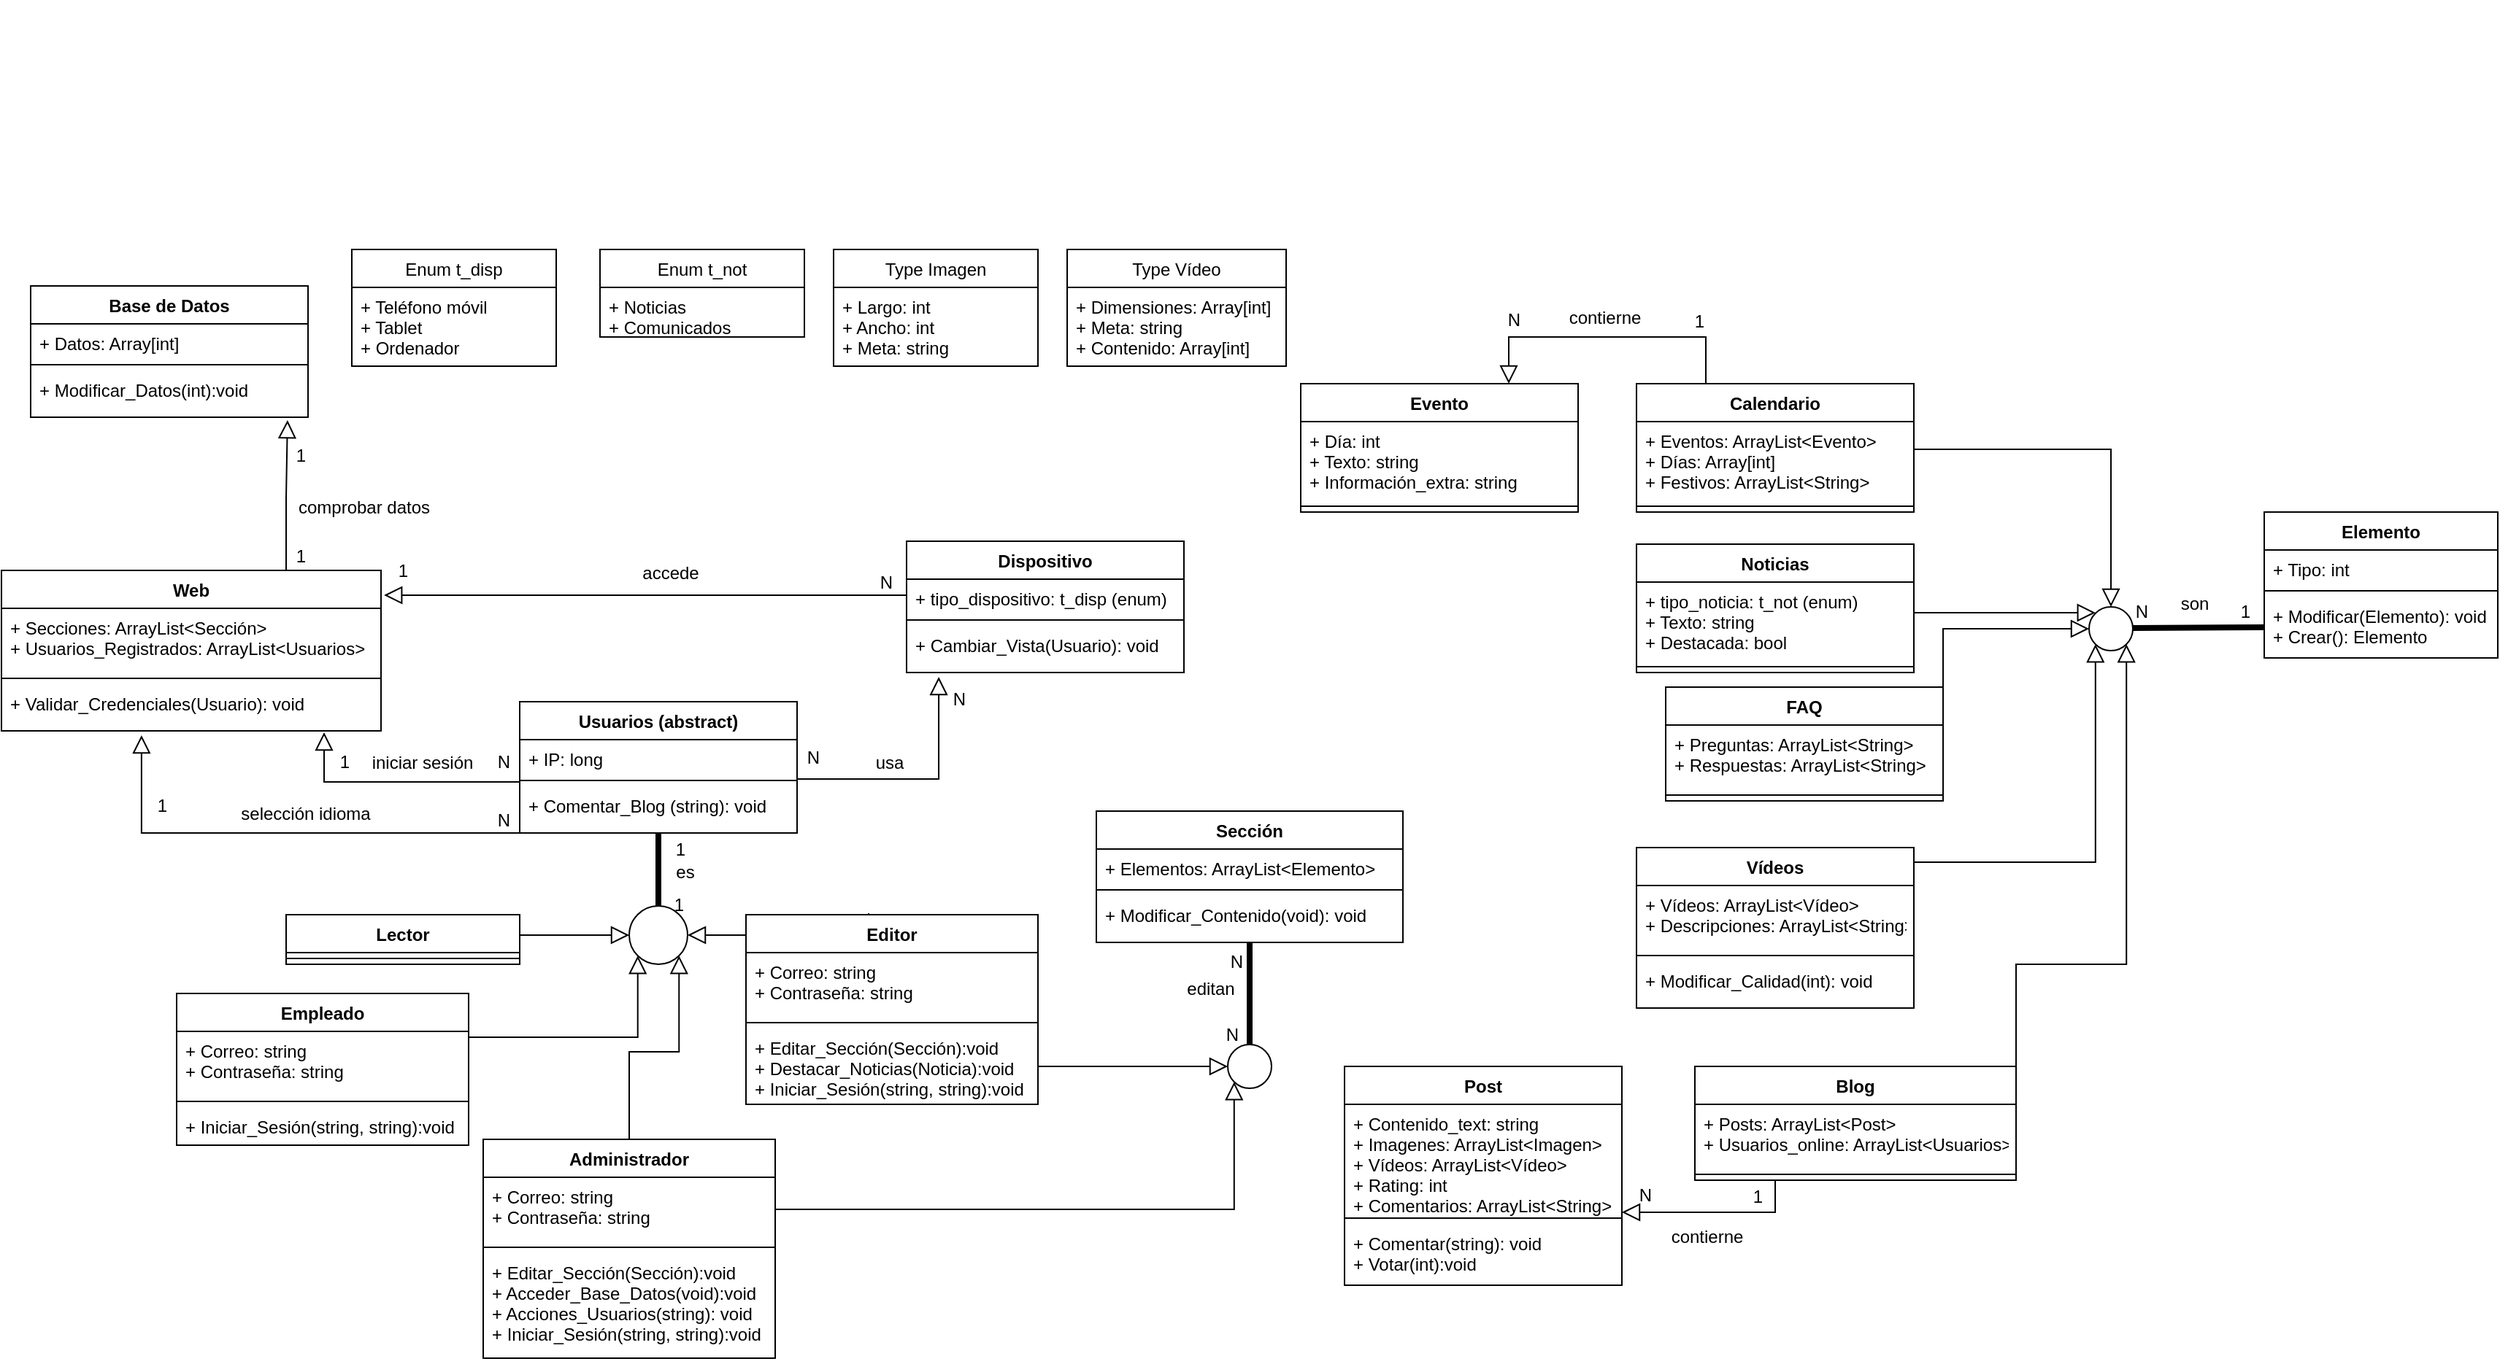 <mxfile version="17.4.2" type="device"><diagram id="C5RBs43oDa-KdzZeNtuy" name="Page-1"><mxGraphModel dx="2031" dy="1236" grid="1" gridSize="10" guides="1" tooltips="1" connect="1" arrows="1" fold="1" page="1" pageScale="1" pageWidth="827" pageHeight="1169" math="0" shadow="0"><root><mxCell id="WIyWlLk6GJQsqaUBKTNV-0"/><mxCell id="WIyWlLk6GJQsqaUBKTNV-1" parent="WIyWlLk6GJQsqaUBKTNV-0"/><mxCell id="k0k1miFyH1TLkYf5NyfE-0" value="Administrador" style="swimlane;fontStyle=1;align=center;verticalAlign=top;childLayout=stackLayout;horizontal=1;startSize=26;horizontalStack=0;resizeParent=1;resizeParentMax=0;resizeLast=0;collapsible=1;marginBottom=0;" parent="WIyWlLk6GJQsqaUBKTNV-1" vertex="1"><mxGeometry x="500" y="620" width="200" height="150" as="geometry"/></mxCell><mxCell id="k0k1miFyH1TLkYf5NyfE-1" value="+ Correo: string&#10;+ Contraseña: string&#10;" style="text;strokeColor=none;fillColor=none;align=left;verticalAlign=top;spacingLeft=4;spacingRight=4;overflow=hidden;rotatable=0;points=[[0,0.5],[1,0.5]];portConstraint=eastwest;" parent="k0k1miFyH1TLkYf5NyfE-0" vertex="1"><mxGeometry y="26" width="200" height="44" as="geometry"/></mxCell><mxCell id="k0k1miFyH1TLkYf5NyfE-2" value="" style="line;strokeWidth=1;fillColor=none;align=left;verticalAlign=middle;spacingTop=-1;spacingLeft=3;spacingRight=3;rotatable=0;labelPosition=right;points=[];portConstraint=eastwest;" parent="k0k1miFyH1TLkYf5NyfE-0" vertex="1"><mxGeometry y="70" width="200" height="8" as="geometry"/></mxCell><mxCell id="k0k1miFyH1TLkYf5NyfE-3" value="+ Editar_Sección(Sección):void&#10;+ Acceder_Base_Datos(void):void&#10;+ Acciones_Usuarios(string): void&#10;+ Iniciar_Sesión(string, string):void" style="text;strokeColor=none;fillColor=none;align=left;verticalAlign=top;spacingLeft=4;spacingRight=4;overflow=hidden;rotatable=0;points=[[0,0.5],[1,0.5]];portConstraint=eastwest;" parent="k0k1miFyH1TLkYf5NyfE-0" vertex="1"><mxGeometry y="78" width="200" height="72" as="geometry"/></mxCell><mxCell id="k0k1miFyH1TLkYf5NyfE-4" value="Usuarios (abstract)" style="swimlane;fontStyle=1;align=center;verticalAlign=top;childLayout=stackLayout;horizontal=1;startSize=26;horizontalStack=0;resizeParent=1;resizeParentMax=0;resizeLast=0;collapsible=1;marginBottom=0;" parent="WIyWlLk6GJQsqaUBKTNV-1" vertex="1"><mxGeometry x="525" y="320" width="190" height="90" as="geometry"/></mxCell><mxCell id="k0k1miFyH1TLkYf5NyfE-5" value="+ IP: long" style="text;strokeColor=none;fillColor=none;align=left;verticalAlign=top;spacingLeft=4;spacingRight=4;overflow=hidden;rotatable=0;points=[[0,0.5],[1,0.5]];portConstraint=eastwest;" parent="k0k1miFyH1TLkYf5NyfE-4" vertex="1"><mxGeometry y="26" width="190" height="24" as="geometry"/></mxCell><mxCell id="k0k1miFyH1TLkYf5NyfE-6" value="" style="line;strokeWidth=1;fillColor=none;align=left;verticalAlign=middle;spacingTop=-1;spacingLeft=3;spacingRight=3;rotatable=0;labelPosition=right;points=[];portConstraint=eastwest;" parent="k0k1miFyH1TLkYf5NyfE-4" vertex="1"><mxGeometry y="50" width="190" height="8" as="geometry"/></mxCell><mxCell id="k0k1miFyH1TLkYf5NyfE-7" value="+ Comentar_Blog (string): void" style="text;strokeColor=none;fillColor=none;align=left;verticalAlign=top;spacingLeft=4;spacingRight=4;overflow=hidden;rotatable=0;points=[[0,0.5],[1,0.5]];portConstraint=eastwest;" parent="k0k1miFyH1TLkYf5NyfE-4" vertex="1"><mxGeometry y="58" width="190" height="32" as="geometry"/></mxCell><mxCell id="k0k1miFyH1TLkYf5NyfE-24" value="" style="endArrow=block;endSize=10;endFill=0;shadow=0;strokeWidth=1;rounded=0;edgeStyle=elbowEdgeStyle;elbow=vertical;startArrow=none;entryX=0;entryY=0.5;entryDx=0;entryDy=0;exitX=0.5;exitY=0;exitDx=0;exitDy=0;" parent="WIyWlLk6GJQsqaUBKTNV-1" source="k0k1miFyH1TLkYf5NyfE-20" target="k0k1miFyH1TLkYf5NyfE-27" edge="1"><mxGeometry width="160" relative="1" as="geometry"><mxPoint x="400" y="480" as="sourcePoint"/><mxPoint x="590" y="480" as="targetPoint"/><Array as="points"><mxPoint x="490" y="480"/></Array></mxGeometry></mxCell><mxCell id="k0k1miFyH1TLkYf5NyfE-26" value="" style="endArrow=block;endSize=10;endFill=0;shadow=0;strokeWidth=1;rounded=0;edgeStyle=elbowEdgeStyle;elbow=vertical;exitX=0.42;exitY=-0.008;exitDx=0;exitDy=0;exitPerimeter=0;entryX=1;entryY=0.5;entryDx=0;entryDy=0;" parent="WIyWlLk6GJQsqaUBKTNV-1" source="k0k1miFyH1TLkYf5NyfE-12" target="k0k1miFyH1TLkYf5NyfE-27" edge="1"><mxGeometry width="160" relative="1" as="geometry"><mxPoint x="660" y="600" as="sourcePoint"/><mxPoint x="640" y="510" as="targetPoint"/><Array as="points"><mxPoint x="740" y="480"/></Array></mxGeometry></mxCell><mxCell id="k0k1miFyH1TLkYf5NyfE-27" value="" style="ellipse;whiteSpace=wrap;html=1;aspect=fixed;" parent="WIyWlLk6GJQsqaUBKTNV-1" vertex="1"><mxGeometry x="600" y="460" width="40" height="40" as="geometry"/></mxCell><mxCell id="k0k1miFyH1TLkYf5NyfE-28" value="" style="endArrow=none;endSize=10;endFill=0;shadow=0;strokeWidth=4;rounded=0;edgeStyle=elbowEdgeStyle;elbow=vertical;exitX=0.5;exitY=0;exitDx=0;exitDy=0;" parent="WIyWlLk6GJQsqaUBKTNV-1" source="k0k1miFyH1TLkYf5NyfE-27" edge="1"><mxGeometry width="160" relative="1" as="geometry"><mxPoint x="540" y="470" as="sourcePoint"/><mxPoint x="620" y="410" as="targetPoint"/></mxGeometry></mxCell><mxCell id="k0k1miFyH1TLkYf5NyfE-31" value="1" style="resizable=0;align=right;verticalAlign=bottom;labelBackgroundColor=none;fontSize=12;" parent="WIyWlLk6GJQsqaUBKTNV-1" connectable="0" vertex="1"><mxGeometry x="640" y="430" as="geometry"/></mxCell><mxCell id="k0k1miFyH1TLkYf5NyfE-33" value="es" style="text;html=1;resizable=0;points=[];;align=center;verticalAlign=middle;labelBackgroundColor=none;rounded=0;shadow=0;strokeWidth=1;fontSize=12;" parent="WIyWlLk6GJQsqaUBKTNV-1" vertex="1" connectable="0"><mxGeometry x="620" y="440" as="geometry"><mxPoint x="18" y="-3" as="offset"/></mxGeometry></mxCell><mxCell id="9E2b-sgIrz2NKxDmxm4e-0" value="1" style="resizable=0;align=right;verticalAlign=bottom;labelBackgroundColor=none;fontSize=12;" parent="WIyWlLk6GJQsqaUBKTNV-1" connectable="0" vertex="1"><mxGeometry x="600" y="440" as="geometry"><mxPoint x="39" y="28" as="offset"/></mxGeometry></mxCell><mxCell id="9E2b-sgIrz2NKxDmxm4e-1" value="Web" style="swimlane;fontStyle=1;align=center;verticalAlign=top;childLayout=stackLayout;horizontal=1;startSize=26;horizontalStack=0;resizeParent=1;resizeParentMax=0;resizeLast=0;collapsible=1;marginBottom=0;" parent="WIyWlLk6GJQsqaUBKTNV-1" vertex="1"><mxGeometry x="170" y="230" width="260" height="110" as="geometry"/></mxCell><mxCell id="9E2b-sgIrz2NKxDmxm4e-2" value="+ Secciones: ArrayList&lt;Sección&gt;&#10;+ Usuarios_Registrados: ArrayList&lt;Usuarios&gt;" style="text;strokeColor=none;fillColor=none;align=left;verticalAlign=top;spacingLeft=4;spacingRight=4;overflow=hidden;rotatable=0;points=[[0,0.5],[1,0.5]];portConstraint=eastwest;" parent="9E2b-sgIrz2NKxDmxm4e-1" vertex="1"><mxGeometry y="26" width="260" height="44" as="geometry"/></mxCell><mxCell id="9E2b-sgIrz2NKxDmxm4e-3" value="" style="line;strokeWidth=1;fillColor=none;align=left;verticalAlign=middle;spacingTop=-1;spacingLeft=3;spacingRight=3;rotatable=0;labelPosition=right;points=[];portConstraint=eastwest;" parent="9E2b-sgIrz2NKxDmxm4e-1" vertex="1"><mxGeometry y="70" width="260" height="8" as="geometry"/></mxCell><mxCell id="9E2b-sgIrz2NKxDmxm4e-4" value="+ Validar_Credenciales(Usuario): void" style="text;strokeColor=none;fillColor=none;align=left;verticalAlign=top;spacingLeft=4;spacingRight=4;overflow=hidden;rotatable=0;points=[[0,0.5],[1,0.5]];portConstraint=eastwest;" parent="9E2b-sgIrz2NKxDmxm4e-1" vertex="1"><mxGeometry y="78" width="260" height="32" as="geometry"/></mxCell><mxCell id="9E2b-sgIrz2NKxDmxm4e-5" value="Sección" style="swimlane;fontStyle=1;align=center;verticalAlign=top;childLayout=stackLayout;horizontal=1;startSize=26;horizontalStack=0;resizeParent=1;resizeParentMax=0;resizeLast=0;collapsible=1;marginBottom=0;" parent="WIyWlLk6GJQsqaUBKTNV-1" vertex="1"><mxGeometry x="920" y="395" width="210" height="90" as="geometry"/></mxCell><mxCell id="9E2b-sgIrz2NKxDmxm4e-6" value="+ Elementos: ArrayList&lt;Elemento&gt;" style="text;strokeColor=none;fillColor=none;align=left;verticalAlign=top;spacingLeft=4;spacingRight=4;overflow=hidden;rotatable=0;points=[[0,0.5],[1,0.5]];portConstraint=eastwest;" parent="9E2b-sgIrz2NKxDmxm4e-5" vertex="1"><mxGeometry y="26" width="210" height="24" as="geometry"/></mxCell><mxCell id="9E2b-sgIrz2NKxDmxm4e-7" value="" style="line;strokeWidth=1;fillColor=none;align=left;verticalAlign=middle;spacingTop=-1;spacingLeft=3;spacingRight=3;rotatable=0;labelPosition=right;points=[];portConstraint=eastwest;" parent="9E2b-sgIrz2NKxDmxm4e-5" vertex="1"><mxGeometry y="50" width="210" height="8" as="geometry"/></mxCell><mxCell id="9E2b-sgIrz2NKxDmxm4e-8" value="+ Modificar_Contenido(void): void" style="text;strokeColor=none;fillColor=none;align=left;verticalAlign=top;spacingLeft=4;spacingRight=4;overflow=hidden;rotatable=0;points=[[0,0.5],[1,0.5]];portConstraint=eastwest;" parent="9E2b-sgIrz2NKxDmxm4e-5" vertex="1"><mxGeometry y="58" width="210" height="32" as="geometry"/></mxCell><mxCell id="9E2b-sgIrz2NKxDmxm4e-9" value="Base de Datos" style="swimlane;fontStyle=1;align=center;verticalAlign=top;childLayout=stackLayout;horizontal=1;startSize=26;horizontalStack=0;resizeParent=1;resizeParentMax=0;resizeLast=0;collapsible=1;marginBottom=0;" parent="WIyWlLk6GJQsqaUBKTNV-1" vertex="1"><mxGeometry x="190" y="35" width="190" height="90" as="geometry"/></mxCell><mxCell id="9E2b-sgIrz2NKxDmxm4e-10" value="+ Datos: Array[int]" style="text;strokeColor=none;fillColor=none;align=left;verticalAlign=top;spacingLeft=4;spacingRight=4;overflow=hidden;rotatable=0;points=[[0,0.5],[1,0.5]];portConstraint=eastwest;" parent="9E2b-sgIrz2NKxDmxm4e-9" vertex="1"><mxGeometry y="26" width="190" height="24" as="geometry"/></mxCell><mxCell id="9E2b-sgIrz2NKxDmxm4e-11" value="" style="line;strokeWidth=1;fillColor=none;align=left;verticalAlign=middle;spacingTop=-1;spacingLeft=3;spacingRight=3;rotatable=0;labelPosition=right;points=[];portConstraint=eastwest;" parent="9E2b-sgIrz2NKxDmxm4e-9" vertex="1"><mxGeometry y="50" width="190" height="8" as="geometry"/></mxCell><mxCell id="9E2b-sgIrz2NKxDmxm4e-12" value="+ Modificar_Datos(int):void" style="text;strokeColor=none;fillColor=none;align=left;verticalAlign=top;spacingLeft=4;spacingRight=4;overflow=hidden;rotatable=0;points=[[0,0.5],[1,0.5]];portConstraint=eastwest;" parent="9E2b-sgIrz2NKxDmxm4e-9" vertex="1"><mxGeometry y="58" width="190" height="32" as="geometry"/></mxCell><mxCell id="9E2b-sgIrz2NKxDmxm4e-13" value="Dispositivo" style="swimlane;fontStyle=1;align=center;verticalAlign=top;childLayout=stackLayout;horizontal=1;startSize=26;horizontalStack=0;resizeParent=1;resizeParentMax=0;resizeLast=0;collapsible=1;marginBottom=0;" parent="WIyWlLk6GJQsqaUBKTNV-1" vertex="1"><mxGeometry x="790" y="210" width="190" height="90" as="geometry"/></mxCell><mxCell id="9E2b-sgIrz2NKxDmxm4e-14" value="+ tipo_dispositivo: t_disp (enum)" style="text;strokeColor=none;fillColor=none;align=left;verticalAlign=top;spacingLeft=4;spacingRight=4;overflow=hidden;rotatable=0;points=[[0,0.5],[1,0.5]];portConstraint=eastwest;" parent="9E2b-sgIrz2NKxDmxm4e-13" vertex="1"><mxGeometry y="26" width="190" height="24" as="geometry"/></mxCell><mxCell id="9E2b-sgIrz2NKxDmxm4e-15" value="" style="line;strokeWidth=1;fillColor=none;align=left;verticalAlign=middle;spacingTop=-1;spacingLeft=3;spacingRight=3;rotatable=0;labelPosition=right;points=[];portConstraint=eastwest;" parent="9E2b-sgIrz2NKxDmxm4e-13" vertex="1"><mxGeometry y="50" width="190" height="8" as="geometry"/></mxCell><mxCell id="9E2b-sgIrz2NKxDmxm4e-16" value="+ Cambiar_Vista(Usuario): void" style="text;strokeColor=none;fillColor=none;align=left;verticalAlign=top;spacingLeft=4;spacingRight=4;overflow=hidden;rotatable=0;points=[[0,0.5],[1,0.5]];portConstraint=eastwest;" parent="9E2b-sgIrz2NKxDmxm4e-13" vertex="1"><mxGeometry y="58" width="190" height="32" as="geometry"/></mxCell><mxCell id="9E2b-sgIrz2NKxDmxm4e-17" value="Noticias" style="swimlane;fontStyle=1;align=center;verticalAlign=top;childLayout=stackLayout;horizontal=1;startSize=26;horizontalStack=0;resizeParent=1;resizeParentMax=0;resizeLast=0;collapsible=1;marginBottom=0;" parent="WIyWlLk6GJQsqaUBKTNV-1" vertex="1"><mxGeometry x="1290" y="212" width="190" height="88" as="geometry"/></mxCell><mxCell id="9E2b-sgIrz2NKxDmxm4e-18" value="+ tipo_noticia: t_not (enum)&#10;+ Texto: string&#10;+ Destacada: bool" style="text;strokeColor=none;fillColor=none;align=left;verticalAlign=top;spacingLeft=4;spacingRight=4;overflow=hidden;rotatable=0;points=[[0,0.5],[1,0.5]];portConstraint=eastwest;" parent="9E2b-sgIrz2NKxDmxm4e-17" vertex="1"><mxGeometry y="26" width="190" height="54" as="geometry"/></mxCell><mxCell id="9E2b-sgIrz2NKxDmxm4e-19" value="" style="line;strokeWidth=1;fillColor=none;align=left;verticalAlign=middle;spacingTop=-1;spacingLeft=3;spacingRight=3;rotatable=0;labelPosition=right;points=[];portConstraint=eastwest;" parent="9E2b-sgIrz2NKxDmxm4e-17" vertex="1"><mxGeometry y="80" width="190" height="8" as="geometry"/></mxCell><mxCell id="9E2b-sgIrz2NKxDmxm4e-21" value="Calendario" style="swimlane;fontStyle=1;align=center;verticalAlign=top;childLayout=stackLayout;horizontal=1;startSize=26;horizontalStack=0;resizeParent=1;resizeParentMax=0;resizeLast=0;collapsible=1;marginBottom=0;" parent="WIyWlLk6GJQsqaUBKTNV-1" vertex="1"><mxGeometry x="1290" y="102" width="190" height="88" as="geometry"/></mxCell><mxCell id="9E2b-sgIrz2NKxDmxm4e-22" value="+ Eventos: ArrayList&lt;Evento&gt;&#10;+ Días: Array[int]&#10;+ Festivos: ArrayList&lt;String&gt;" style="text;strokeColor=none;fillColor=none;align=left;verticalAlign=top;spacingLeft=4;spacingRight=4;overflow=hidden;rotatable=0;points=[[0,0.5],[1,0.5]];portConstraint=eastwest;" parent="9E2b-sgIrz2NKxDmxm4e-21" vertex="1"><mxGeometry y="26" width="190" height="54" as="geometry"/></mxCell><mxCell id="9E2b-sgIrz2NKxDmxm4e-23" value="" style="line;strokeWidth=1;fillColor=none;align=left;verticalAlign=middle;spacingTop=-1;spacingLeft=3;spacingRight=3;rotatable=0;labelPosition=right;points=[];portConstraint=eastwest;" parent="9E2b-sgIrz2NKxDmxm4e-21" vertex="1"><mxGeometry y="80" width="190" height="8" as="geometry"/></mxCell><mxCell id="9E2b-sgIrz2NKxDmxm4e-25" value="FAQ" style="swimlane;fontStyle=1;align=center;verticalAlign=top;childLayout=stackLayout;horizontal=1;startSize=26;horizontalStack=0;resizeParent=1;resizeParentMax=0;resizeLast=0;collapsible=1;marginBottom=0;" parent="WIyWlLk6GJQsqaUBKTNV-1" vertex="1"><mxGeometry x="1310" y="310" width="190" height="78" as="geometry"/></mxCell><mxCell id="9E2b-sgIrz2NKxDmxm4e-26" value="+ Preguntas: ArrayList&lt;String&gt;&#10;+ Respuestas: ArrayList&lt;String&gt;" style="text;strokeColor=none;fillColor=none;align=left;verticalAlign=top;spacingLeft=4;spacingRight=4;overflow=hidden;rotatable=0;points=[[0,0.5],[1,0.5]];portConstraint=eastwest;" parent="9E2b-sgIrz2NKxDmxm4e-25" vertex="1"><mxGeometry y="26" width="190" height="44" as="geometry"/></mxCell><mxCell id="9E2b-sgIrz2NKxDmxm4e-27" value="" style="line;strokeWidth=1;fillColor=none;align=left;verticalAlign=middle;spacingTop=-1;spacingLeft=3;spacingRight=3;rotatable=0;labelPosition=right;points=[];portConstraint=eastwest;" parent="9E2b-sgIrz2NKxDmxm4e-25" vertex="1"><mxGeometry y="70" width="190" height="8" as="geometry"/></mxCell><mxCell id="9E2b-sgIrz2NKxDmxm4e-29" value="Vídeos" style="swimlane;fontStyle=1;align=center;verticalAlign=top;childLayout=stackLayout;horizontal=1;startSize=26;horizontalStack=0;resizeParent=1;resizeParentMax=0;resizeLast=0;collapsible=1;marginBottom=0;" parent="WIyWlLk6GJQsqaUBKTNV-1" vertex="1"><mxGeometry x="1290" y="420" width="190" height="110" as="geometry"/></mxCell><mxCell id="9E2b-sgIrz2NKxDmxm4e-30" value="+ Vídeos: ArrayList&lt;Vídeo&gt;&#10;+ Descripciones: ArrayList&lt;String&gt;" style="text;strokeColor=none;fillColor=none;align=left;verticalAlign=top;spacingLeft=4;spacingRight=4;overflow=hidden;rotatable=0;points=[[0,0.5],[1,0.5]];portConstraint=eastwest;" parent="9E2b-sgIrz2NKxDmxm4e-29" vertex="1"><mxGeometry y="26" width="190" height="44" as="geometry"/></mxCell><mxCell id="9E2b-sgIrz2NKxDmxm4e-31" value="" style="line;strokeWidth=1;fillColor=none;align=left;verticalAlign=middle;spacingTop=-1;spacingLeft=3;spacingRight=3;rotatable=0;labelPosition=right;points=[];portConstraint=eastwest;" parent="9E2b-sgIrz2NKxDmxm4e-29" vertex="1"><mxGeometry y="70" width="190" height="8" as="geometry"/></mxCell><mxCell id="9E2b-sgIrz2NKxDmxm4e-32" value="+ Modificar_Calidad(int): void" style="text;strokeColor=none;fillColor=none;align=left;verticalAlign=top;spacingLeft=4;spacingRight=4;overflow=hidden;rotatable=0;points=[[0,0.5],[1,0.5]];portConstraint=eastwest;" parent="9E2b-sgIrz2NKxDmxm4e-29" vertex="1"><mxGeometry y="78" width="190" height="32" as="geometry"/></mxCell><mxCell id="9E2b-sgIrz2NKxDmxm4e-33" value="Blog" style="swimlane;fontStyle=1;align=center;verticalAlign=top;childLayout=stackLayout;horizontal=1;startSize=26;horizontalStack=0;resizeParent=1;resizeParentMax=0;resizeLast=0;collapsible=1;marginBottom=0;" parent="WIyWlLk6GJQsqaUBKTNV-1" vertex="1"><mxGeometry x="1330" y="570" width="220" height="78" as="geometry"/></mxCell><mxCell id="9E2b-sgIrz2NKxDmxm4e-34" value="+ Posts: ArrayList&lt;Post&gt;&#10;+ Usuarios_online: ArrayList&lt;Usuarios&gt;" style="text;strokeColor=none;fillColor=none;align=left;verticalAlign=top;spacingLeft=4;spacingRight=4;overflow=hidden;rotatable=0;points=[[0,0.5],[1,0.5]];portConstraint=eastwest;" parent="9E2b-sgIrz2NKxDmxm4e-33" vertex="1"><mxGeometry y="26" width="220" height="44" as="geometry"/></mxCell><mxCell id="9E2b-sgIrz2NKxDmxm4e-35" value="" style="line;strokeWidth=1;fillColor=none;align=left;verticalAlign=middle;spacingTop=-1;spacingLeft=3;spacingRight=3;rotatable=0;labelPosition=right;points=[];portConstraint=eastwest;" parent="9E2b-sgIrz2NKxDmxm4e-33" vertex="1"><mxGeometry y="70" width="220" height="8" as="geometry"/></mxCell><mxCell id="9E2b-sgIrz2NKxDmxm4e-45" value="Enum t_disp" style="swimlane;fontStyle=0;childLayout=stackLayout;horizontal=1;startSize=26;fillColor=none;horizontalStack=0;resizeParent=1;resizeParentMax=0;resizeLast=0;collapsible=1;marginBottom=0;" parent="WIyWlLk6GJQsqaUBKTNV-1" vertex="1"><mxGeometry x="410" y="10" width="140" height="80" as="geometry"><mxRectangle x="310" y="80" width="100" height="26" as="alternateBounds"/></mxGeometry></mxCell><mxCell id="9E2b-sgIrz2NKxDmxm4e-46" value="+ Teléfono móvil&#10;+ Tablet&#10;+ Ordenador" style="text;strokeColor=none;fillColor=none;align=left;verticalAlign=top;spacingLeft=4;spacingRight=4;overflow=hidden;rotatable=0;points=[[0,0.5],[1,0.5]];portConstraint=eastwest;" parent="9E2b-sgIrz2NKxDmxm4e-45" vertex="1"><mxGeometry y="26" width="140" height="54" as="geometry"/></mxCell><mxCell id="9E2b-sgIrz2NKxDmxm4e-49" value="Enum t_not" style="swimlane;fontStyle=0;childLayout=stackLayout;horizontal=1;startSize=26;fillColor=none;horizontalStack=0;resizeParent=1;resizeParentMax=0;resizeLast=0;collapsible=1;marginBottom=0;" parent="WIyWlLk6GJQsqaUBKTNV-1" vertex="1"><mxGeometry x="580" y="10" width="140" height="60" as="geometry"><mxRectangle x="310" y="80" width="100" height="26" as="alternateBounds"/></mxGeometry></mxCell><mxCell id="9E2b-sgIrz2NKxDmxm4e-50" value="+ Noticias&#10;+ Comunicados" style="text;strokeColor=none;fillColor=none;align=left;verticalAlign=top;spacingLeft=4;spacingRight=4;overflow=hidden;rotatable=0;points=[[0,0.5],[1,0.5]];portConstraint=eastwest;" parent="9E2b-sgIrz2NKxDmxm4e-49" vertex="1"><mxGeometry y="26" width="140" height="34" as="geometry"/></mxCell><mxCell id="9E2b-sgIrz2NKxDmxm4e-51" value="Evento" style="swimlane;fontStyle=1;align=center;verticalAlign=top;childLayout=stackLayout;horizontal=1;startSize=26;horizontalStack=0;resizeParent=1;resizeParentMax=0;resizeLast=0;collapsible=1;marginBottom=0;" parent="WIyWlLk6GJQsqaUBKTNV-1" vertex="1"><mxGeometry x="1060" y="102" width="190" height="88" as="geometry"/></mxCell><mxCell id="9E2b-sgIrz2NKxDmxm4e-52" value="+ Día: int&#10;+ Texto: string&#10;+ Información_extra: string" style="text;strokeColor=none;fillColor=none;align=left;verticalAlign=top;spacingLeft=4;spacingRight=4;overflow=hidden;rotatable=0;points=[[0,0.5],[1,0.5]];portConstraint=eastwest;" parent="9E2b-sgIrz2NKxDmxm4e-51" vertex="1"><mxGeometry y="26" width="190" height="54" as="geometry"/></mxCell><mxCell id="9E2b-sgIrz2NKxDmxm4e-53" value="" style="line;strokeWidth=1;fillColor=none;align=left;verticalAlign=middle;spacingTop=-1;spacingLeft=3;spacingRight=3;rotatable=0;labelPosition=right;points=[];portConstraint=eastwest;" parent="9E2b-sgIrz2NKxDmxm4e-51" vertex="1"><mxGeometry y="80" width="190" height="8" as="geometry"/></mxCell><mxCell id="9E2b-sgIrz2NKxDmxm4e-55" value="Post" style="swimlane;fontStyle=1;align=center;verticalAlign=top;childLayout=stackLayout;horizontal=1;startSize=26;horizontalStack=0;resizeParent=1;resizeParentMax=0;resizeLast=0;collapsible=1;marginBottom=0;" parent="WIyWlLk6GJQsqaUBKTNV-1" vertex="1"><mxGeometry x="1090" y="570" width="190" height="150" as="geometry"/></mxCell><mxCell id="9E2b-sgIrz2NKxDmxm4e-56" value="+ Contenido_text: string&#10;+ Imagenes: ArrayList&lt;Imagen&gt;&#10;+ Vídeos: ArrayList&lt;Vídeo&gt;&#10;+ Rating: int&#10;+ Comentarios: ArrayList&lt;String&gt;" style="text;strokeColor=none;fillColor=none;align=left;verticalAlign=top;spacingLeft=4;spacingRight=4;overflow=hidden;rotatable=0;points=[[0,0.5],[1,0.5]];portConstraint=eastwest;" parent="9E2b-sgIrz2NKxDmxm4e-55" vertex="1"><mxGeometry y="26" width="190" height="74" as="geometry"/></mxCell><mxCell id="9E2b-sgIrz2NKxDmxm4e-57" value="" style="line;strokeWidth=1;fillColor=none;align=left;verticalAlign=middle;spacingTop=-1;spacingLeft=3;spacingRight=3;rotatable=0;labelPosition=right;points=[];portConstraint=eastwest;" parent="9E2b-sgIrz2NKxDmxm4e-55" vertex="1"><mxGeometry y="100" width="190" height="8" as="geometry"/></mxCell><mxCell id="9E2b-sgIrz2NKxDmxm4e-58" value="+ Comentar(string): void&#10;+ Votar(int):void" style="text;strokeColor=none;fillColor=none;align=left;verticalAlign=top;spacingLeft=4;spacingRight=4;overflow=hidden;rotatable=0;points=[[0,0.5],[1,0.5]];portConstraint=eastwest;" parent="9E2b-sgIrz2NKxDmxm4e-55" vertex="1"><mxGeometry y="108" width="190" height="42" as="geometry"/></mxCell><mxCell id="9E2b-sgIrz2NKxDmxm4e-63" value="Type Imagen" style="swimlane;fontStyle=0;childLayout=stackLayout;horizontal=1;startSize=26;fillColor=none;horizontalStack=0;resizeParent=1;resizeParentMax=0;resizeLast=0;collapsible=1;marginBottom=0;" parent="WIyWlLk6GJQsqaUBKTNV-1" vertex="1"><mxGeometry x="740" y="10" width="140" height="80" as="geometry"><mxRectangle x="310" y="80" width="100" height="26" as="alternateBounds"/></mxGeometry></mxCell><mxCell id="9E2b-sgIrz2NKxDmxm4e-64" value="+ Largo: int&#10;+ Ancho: int&#10;+ Meta: string" style="text;strokeColor=none;fillColor=none;align=left;verticalAlign=top;spacingLeft=4;spacingRight=4;overflow=hidden;rotatable=0;points=[[0,0.5],[1,0.5]];portConstraint=eastwest;" parent="9E2b-sgIrz2NKxDmxm4e-63" vertex="1"><mxGeometry y="26" width="140" height="54" as="geometry"/></mxCell><mxCell id="9E2b-sgIrz2NKxDmxm4e-66" value="Type Vídeo" style="swimlane;fontStyle=0;childLayout=stackLayout;horizontal=1;startSize=26;fillColor=none;horizontalStack=0;resizeParent=1;resizeParentMax=0;resizeLast=0;collapsible=1;marginBottom=0;" parent="WIyWlLk6GJQsqaUBKTNV-1" vertex="1"><mxGeometry x="900" y="10" width="150" height="80" as="geometry"><mxRectangle x="310" y="80" width="100" height="26" as="alternateBounds"/></mxGeometry></mxCell><mxCell id="9E2b-sgIrz2NKxDmxm4e-67" value="+ Dimensiones: Array[int]&#10;+ Meta: string&#10;+ Contenido: Array[int]" style="text;strokeColor=none;fillColor=none;align=left;verticalAlign=top;spacingLeft=4;spacingRight=4;overflow=hidden;rotatable=0;points=[[0,0.5],[1,0.5]];portConstraint=eastwest;" parent="9E2b-sgIrz2NKxDmxm4e-66" vertex="1"><mxGeometry y="26" width="150" height="54" as="geometry"/></mxCell><mxCell id="RxZYUOsiCgrqUf4MSPaI-0" value="" style="endArrow=block;endSize=10;endFill=0;shadow=0;strokeWidth=1;rounded=0;edgeStyle=elbowEdgeStyle;elbow=vertical;entryX=0.85;entryY=1.031;entryDx=0;entryDy=0;exitX=0;exitY=0.5;exitDx=0;exitDy=0;entryPerimeter=0;" edge="1" parent="WIyWlLk6GJQsqaUBKTNV-1" source="k0k1miFyH1TLkYf5NyfE-5" target="9E2b-sgIrz2NKxDmxm4e-4"><mxGeometry width="160" relative="1" as="geometry"><mxPoint x="154" y="505" as="sourcePoint"/><mxPoint x="414" y="375" as="targetPoint"/><Array as="points"><mxPoint x="294" y="375"/><mxPoint x="294" y="365"/></Array></mxGeometry></mxCell><mxCell id="RxZYUOsiCgrqUf4MSPaI-1" value="iniciar sesión" style="text;html=1;resizable=0;points=[];;align=center;verticalAlign=middle;labelBackgroundColor=none;rounded=0;shadow=0;strokeWidth=1;fontSize=12;" vertex="1" connectable="0" parent="WIyWlLk6GJQsqaUBKTNV-1"><mxGeometry x="440" y="365" as="geometry"><mxPoint x="18" y="-3" as="offset"/></mxGeometry></mxCell><mxCell id="RxZYUOsiCgrqUf4MSPaI-2" value="N" style="resizable=0;align=right;verticalAlign=bottom;labelBackgroundColor=none;fontSize=12;" connectable="0" vertex="1" parent="WIyWlLk6GJQsqaUBKTNV-1"><mxGeometry x="520" y="370" as="geometry"/></mxCell><mxCell id="RxZYUOsiCgrqUf4MSPaI-3" value="1" style="resizable=0;align=right;verticalAlign=bottom;labelBackgroundColor=none;fontSize=12;" connectable="0" vertex="1" parent="WIyWlLk6GJQsqaUBKTNV-1"><mxGeometry x="410" y="370" as="geometry"/></mxCell><mxCell id="RxZYUOsiCgrqUf4MSPaI-4" value="" style="endArrow=block;endSize=10;endFill=0;shadow=0;strokeWidth=1;rounded=0;edgeStyle=elbowEdgeStyle;elbow=vertical;entryX=0.926;entryY=1.063;entryDx=0;entryDy=0;exitX=0.75;exitY=0;exitDx=0;exitDy=0;entryPerimeter=0;" edge="1" parent="WIyWlLk6GJQsqaUBKTNV-1" source="9E2b-sgIrz2NKxDmxm4e-1" target="9E2b-sgIrz2NKxDmxm4e-12"><mxGeometry width="160" relative="1" as="geometry"><mxPoint x="535" y="163" as="sourcePoint"/><mxPoint x="401" y="145.992" as="targetPoint"/><Array as="points"><mxPoint x="304" y="180"/><mxPoint x="304" y="170"/></Array></mxGeometry></mxCell><mxCell id="RxZYUOsiCgrqUf4MSPaI-5" value="comprobar datos" style="text;html=1;resizable=0;points=[];;align=center;verticalAlign=middle;labelBackgroundColor=none;rounded=0;shadow=0;strokeWidth=1;fontSize=12;" vertex="1" connectable="0" parent="WIyWlLk6GJQsqaUBKTNV-1"><mxGeometry x="400" y="190" as="geometry"><mxPoint x="18" y="-3" as="offset"/></mxGeometry></mxCell><mxCell id="RxZYUOsiCgrqUf4MSPaI-6" value="1" style="resizable=0;align=right;verticalAlign=bottom;labelBackgroundColor=none;fontSize=12;" connectable="0" vertex="1" parent="WIyWlLk6GJQsqaUBKTNV-1"><mxGeometry x="380" y="229" as="geometry"/></mxCell><mxCell id="RxZYUOsiCgrqUf4MSPaI-7" value="1" style="resizable=0;align=right;verticalAlign=bottom;labelBackgroundColor=none;fontSize=12;" connectable="0" vertex="1" parent="WIyWlLk6GJQsqaUBKTNV-1"><mxGeometry x="380" y="160" as="geometry"/></mxCell><mxCell id="RxZYUOsiCgrqUf4MSPaI-8" value="" style="endArrow=block;endSize=10;endFill=0;shadow=0;strokeWidth=1;rounded=0;edgeStyle=elbowEdgeStyle;elbow=vertical;entryX=0.116;entryY=1.094;entryDx=0;entryDy=0;exitX=1;exitY=0.5;exitDx=0;exitDy=0;entryPerimeter=0;" edge="1" parent="WIyWlLk6GJQsqaUBKTNV-1" source="k0k1miFyH1TLkYf5NyfE-5" target="9E2b-sgIrz2NKxDmxm4e-16"><mxGeometry width="160" relative="1" as="geometry"><mxPoint x="894" y="423" as="sourcePoint"/><mxPoint x="760" y="405.992" as="targetPoint"/><Array as="points"><mxPoint x="780" y="373"/><mxPoint x="663" y="430"/></Array></mxGeometry></mxCell><mxCell id="RxZYUOsiCgrqUf4MSPaI-9" value="usa" style="text;html=1;resizable=0;points=[];;align=center;verticalAlign=middle;labelBackgroundColor=none;rounded=0;shadow=0;strokeWidth=1;fontSize=12;" vertex="1" connectable="0" parent="WIyWlLk6GJQsqaUBKTNV-1"><mxGeometry x="760" y="365" as="geometry"><mxPoint x="18" y="-3" as="offset"/></mxGeometry></mxCell><mxCell id="RxZYUOsiCgrqUf4MSPaI-10" value="N" style="resizable=0;align=right;verticalAlign=bottom;labelBackgroundColor=none;fontSize=12;" connectable="0" vertex="1" parent="WIyWlLk6GJQsqaUBKTNV-1"><mxGeometry x="540" y="370" as="geometry"><mxPoint x="192" y="-3" as="offset"/></mxGeometry></mxCell><mxCell id="RxZYUOsiCgrqUf4MSPaI-11" value="N" style="resizable=0;align=right;verticalAlign=bottom;labelBackgroundColor=none;fontSize=12;" connectable="0" vertex="1" parent="WIyWlLk6GJQsqaUBKTNV-1"><mxGeometry x="640" y="330" as="geometry"><mxPoint x="192" y="-3" as="offset"/></mxGeometry></mxCell><mxCell id="RxZYUOsiCgrqUf4MSPaI-12" value="" style="endArrow=block;endSize=10;endFill=0;shadow=0;strokeWidth=1;rounded=0;edgeStyle=elbowEdgeStyle;elbow=vertical;entryX=1.008;entryY=0.155;entryDx=0;entryDy=0;exitX=0;exitY=0;exitDx=0;exitDy=0;entryPerimeter=0;exitPerimeter=0;" edge="1" parent="WIyWlLk6GJQsqaUBKTNV-1" source="9E2b-sgIrz2NKxDmxm4e-16" target="9E2b-sgIrz2NKxDmxm4e-1"><mxGeometry width="160" relative="1" as="geometry"><mxPoint x="725" y="368" as="sourcePoint"/><mxPoint x="822.04" y="313.008" as="targetPoint"/><Array as="points"><mxPoint x="580" y="247"/><mxPoint x="673" y="440"/></Array></mxGeometry></mxCell><mxCell id="RxZYUOsiCgrqUf4MSPaI-13" value="accede" style="text;html=1;resizable=0;points=[];;align=center;verticalAlign=middle;labelBackgroundColor=none;rounded=0;shadow=0;strokeWidth=1;fontSize=12;" vertex="1" connectable="0" parent="WIyWlLk6GJQsqaUBKTNV-1"><mxGeometry x="610" y="235" as="geometry"><mxPoint x="18" y="-3" as="offset"/></mxGeometry></mxCell><mxCell id="RxZYUOsiCgrqUf4MSPaI-14" value="N" style="resizable=0;align=right;verticalAlign=bottom;labelBackgroundColor=none;fontSize=12;" connectable="0" vertex="1" parent="WIyWlLk6GJQsqaUBKTNV-1"><mxGeometry x="590" y="250" as="geometry"><mxPoint x="192" y="-3" as="offset"/></mxGeometry></mxCell><mxCell id="RxZYUOsiCgrqUf4MSPaI-15" value="1" style="resizable=0;align=right;verticalAlign=bottom;labelBackgroundColor=none;fontSize=12;" connectable="0" vertex="1" parent="WIyWlLk6GJQsqaUBKTNV-1"><mxGeometry x="450" y="239" as="geometry"/></mxCell><mxCell id="RxZYUOsiCgrqUf4MSPaI-16" value="" style="endArrow=block;endSize=10;endFill=0;shadow=0;strokeWidth=1;rounded=0;edgeStyle=elbowEdgeStyle;elbow=vertical;entryX=0.369;entryY=1.094;entryDx=0;entryDy=0;entryPerimeter=0;" edge="1" parent="WIyWlLk6GJQsqaUBKTNV-1" target="9E2b-sgIrz2NKxDmxm4e-4"><mxGeometry width="160" relative="1" as="geometry"><mxPoint x="540" y="410" as="sourcePoint"/><mxPoint x="350" y="375.992" as="targetPoint"/><Array as="points"><mxPoint x="253" y="410"/><mxPoint x="253" y="400"/></Array></mxGeometry></mxCell><mxCell id="RxZYUOsiCgrqUf4MSPaI-17" value="selección idioma" style="text;html=1;resizable=0;points=[];;align=center;verticalAlign=middle;labelBackgroundColor=none;rounded=0;shadow=0;strokeWidth=1;fontSize=12;" vertex="1" connectable="0" parent="WIyWlLk6GJQsqaUBKTNV-1"><mxGeometry x="360" y="400" as="geometry"><mxPoint x="18" y="-3" as="offset"/></mxGeometry></mxCell><mxCell id="RxZYUOsiCgrqUf4MSPaI-18" value="N" style="resizable=0;align=right;verticalAlign=bottom;labelBackgroundColor=none;fontSize=12;" connectable="0" vertex="1" parent="WIyWlLk6GJQsqaUBKTNV-1"><mxGeometry x="520" y="410" as="geometry"/></mxCell><mxCell id="RxZYUOsiCgrqUf4MSPaI-19" value="1" style="resizable=0;align=right;verticalAlign=bottom;labelBackgroundColor=none;fontSize=12;" connectable="0" vertex="1" parent="WIyWlLk6GJQsqaUBKTNV-1"><mxGeometry x="285" y="400" as="geometry"/></mxCell><mxCell id="RxZYUOsiCgrqUf4MSPaI-20" value="" style="ellipse;whiteSpace=wrap;html=1;aspect=fixed;" vertex="1" parent="WIyWlLk6GJQsqaUBKTNV-1"><mxGeometry x="1010" y="555" width="30" height="30" as="geometry"/></mxCell><mxCell id="k0k1miFyH1TLkYf5NyfE-16" value="Empleado" style="swimlane;fontStyle=1;align=center;verticalAlign=top;childLayout=stackLayout;horizontal=1;startSize=26;horizontalStack=0;resizeParent=1;resizeParentMax=0;resizeLast=0;collapsible=1;marginBottom=0;" parent="WIyWlLk6GJQsqaUBKTNV-1" vertex="1"><mxGeometry x="290" y="520" width="200" height="104" as="geometry"/></mxCell><mxCell id="k0k1miFyH1TLkYf5NyfE-17" value="+ Correo: string&#10;+ Contraseña: string&#10;" style="text;strokeColor=none;fillColor=none;align=left;verticalAlign=top;spacingLeft=4;spacingRight=4;overflow=hidden;rotatable=0;points=[[0,0.5],[1,0.5]];portConstraint=eastwest;" parent="k0k1miFyH1TLkYf5NyfE-16" vertex="1"><mxGeometry y="26" width="200" height="44" as="geometry"/></mxCell><mxCell id="k0k1miFyH1TLkYf5NyfE-18" value="" style="line;strokeWidth=1;fillColor=none;align=left;verticalAlign=middle;spacingTop=-1;spacingLeft=3;spacingRight=3;rotatable=0;labelPosition=right;points=[];portConstraint=eastwest;" parent="k0k1miFyH1TLkYf5NyfE-16" vertex="1"><mxGeometry y="70" width="200" height="8" as="geometry"/></mxCell><mxCell id="k0k1miFyH1TLkYf5NyfE-19" value="+ Iniciar_Sesión(string, string):void" style="text;strokeColor=none;fillColor=none;align=left;verticalAlign=top;spacingLeft=4;spacingRight=4;overflow=hidden;rotatable=0;points=[[0,0.5],[1,0.5]];portConstraint=eastwest;" parent="k0k1miFyH1TLkYf5NyfE-16" vertex="1"><mxGeometry y="78" width="200" height="26" as="geometry"/></mxCell><mxCell id="k0k1miFyH1TLkYf5NyfE-20" value="Lector" style="swimlane;fontStyle=1;align=center;verticalAlign=top;childLayout=stackLayout;horizontal=1;startSize=26;horizontalStack=0;resizeParent=1;resizeParentMax=0;resizeLast=0;collapsible=1;marginBottom=0;" parent="WIyWlLk6GJQsqaUBKTNV-1" vertex="1"><mxGeometry x="365" y="466" width="160" height="34" as="geometry"/></mxCell><mxCell id="k0k1miFyH1TLkYf5NyfE-22" value="" style="line;strokeWidth=1;fillColor=none;align=left;verticalAlign=middle;spacingTop=-1;spacingLeft=3;spacingRight=3;rotatable=0;labelPosition=right;points=[];portConstraint=eastwest;" parent="k0k1miFyH1TLkYf5NyfE-20" vertex="1"><mxGeometry y="26" width="160" height="8" as="geometry"/></mxCell><mxCell id="RxZYUOsiCgrqUf4MSPaI-22" value="" style="endArrow=block;endSize=10;endFill=0;shadow=0;strokeWidth=1;rounded=0;edgeStyle=elbowEdgeStyle;elbow=vertical;startArrow=none;entryX=0;entryY=1;entryDx=0;entryDy=0;exitX=1;exitY=0;exitDx=0;exitDy=0;" edge="1" parent="WIyWlLk6GJQsqaUBKTNV-1" source="k0k1miFyH1TLkYf5NyfE-16" target="k0k1miFyH1TLkYf5NyfE-27"><mxGeometry width="160" relative="1" as="geometry"><mxPoint x="520" y="550" as="sourcePoint"/><mxPoint x="655" y="547" as="targetPoint"/><Array as="points"><mxPoint x="530" y="550"/></Array></mxGeometry></mxCell><mxCell id="k0k1miFyH1TLkYf5NyfE-12" value="Editor" style="swimlane;fontStyle=1;align=center;verticalAlign=top;childLayout=stackLayout;horizontal=1;startSize=26;horizontalStack=0;resizeParent=1;resizeParentMax=0;resizeLast=0;collapsible=1;marginBottom=0;" parent="WIyWlLk6GJQsqaUBKTNV-1" vertex="1"><mxGeometry x="680" y="466" width="200" height="130" as="geometry"/></mxCell><mxCell id="k0k1miFyH1TLkYf5NyfE-13" value="+ Correo: string&#10;+ Contraseña: string&#10;" style="text;strokeColor=none;fillColor=none;align=left;verticalAlign=top;spacingLeft=4;spacingRight=4;overflow=hidden;rotatable=0;points=[[0,0.5],[1,0.5]];portConstraint=eastwest;" parent="k0k1miFyH1TLkYf5NyfE-12" vertex="1"><mxGeometry y="26" width="200" height="44" as="geometry"/></mxCell><mxCell id="k0k1miFyH1TLkYf5NyfE-14" value="" style="line;strokeWidth=1;fillColor=none;align=left;verticalAlign=middle;spacingTop=-1;spacingLeft=3;spacingRight=3;rotatable=0;labelPosition=right;points=[];portConstraint=eastwest;" parent="k0k1miFyH1TLkYf5NyfE-12" vertex="1"><mxGeometry y="70" width="200" height="8" as="geometry"/></mxCell><mxCell id="k0k1miFyH1TLkYf5NyfE-15" value="+ Editar_Sección(Sección):void&#10;+ Destacar_Noticias(Noticia):void&#10;+ Iniciar_Sesión(string, string):void" style="text;strokeColor=none;fillColor=none;align=left;verticalAlign=top;spacingLeft=4;spacingRight=4;overflow=hidden;rotatable=0;points=[[0,0.5],[1,0.5]];portConstraint=eastwest;" parent="k0k1miFyH1TLkYf5NyfE-12" vertex="1"><mxGeometry y="78" width="200" height="52" as="geometry"/></mxCell><mxCell id="RxZYUOsiCgrqUf4MSPaI-27" value="" style="endArrow=block;endSize=10;endFill=0;shadow=0;strokeWidth=1;rounded=0;edgeStyle=elbowEdgeStyle;elbow=vertical;exitX=0.5;exitY=0;exitDx=0;exitDy=0;entryX=1;entryY=1;entryDx=0;entryDy=0;" edge="1" parent="WIyWlLk6GJQsqaUBKTNV-1" source="k0k1miFyH1TLkYf5NyfE-0" target="k0k1miFyH1TLkYf5NyfE-27"><mxGeometry width="160" relative="1" as="geometry"><mxPoint x="774" y="474.96" as="sourcePoint"/><mxPoint x="650" y="490" as="targetPoint"/><Array as="points"><mxPoint x="650" y="560"/></Array></mxGeometry></mxCell><mxCell id="RxZYUOsiCgrqUf4MSPaI-28" value="" style="endArrow=block;endSize=10;endFill=0;shadow=0;strokeWidth=1;rounded=0;edgeStyle=elbowEdgeStyle;elbow=vertical;exitX=1;exitY=0.5;exitDx=0;exitDy=0;entryX=0;entryY=0.5;entryDx=0;entryDy=0;" edge="1" parent="WIyWlLk6GJQsqaUBKTNV-1" source="k0k1miFyH1TLkYf5NyfE-15" target="RxZYUOsiCgrqUf4MSPaI-20"><mxGeometry width="160" relative="1" as="geometry"><mxPoint x="1134" y="540" as="sourcePoint"/><mxPoint x="990" y="570" as="targetPoint"/><Array as="points"/></mxGeometry></mxCell><mxCell id="RxZYUOsiCgrqUf4MSPaI-29" value="" style="endArrow=block;endSize=10;endFill=0;shadow=0;strokeWidth=1;rounded=0;edgeStyle=elbowEdgeStyle;elbow=vertical;exitX=1;exitY=0.5;exitDx=0;exitDy=0;entryX=0;entryY=1;entryDx=0;entryDy=0;" edge="1" parent="WIyWlLk6GJQsqaUBKTNV-1" source="k0k1miFyH1TLkYf5NyfE-1" target="RxZYUOsiCgrqUf4MSPaI-20"><mxGeometry width="160" relative="1" as="geometry"><mxPoint x="890" y="580" as="sourcePoint"/><mxPoint x="1000" y="580" as="targetPoint"/><Array as="points"><mxPoint x="840" y="668"/></Array></mxGeometry></mxCell><mxCell id="RxZYUOsiCgrqUf4MSPaI-30" value="" style="endArrow=none;endSize=10;endFill=0;shadow=0;strokeWidth=4;rounded=0;edgeStyle=elbowEdgeStyle;elbow=vertical;exitX=0.5;exitY=0;exitDx=0;exitDy=0;" edge="1" parent="WIyWlLk6GJQsqaUBKTNV-1" source="RxZYUOsiCgrqUf4MSPaI-20" target="9E2b-sgIrz2NKxDmxm4e-8"><mxGeometry width="160" relative="1" as="geometry"><mxPoint x="1004.5" y="556" as="sourcePoint"/><mxPoint x="1004.5" y="506" as="targetPoint"/></mxGeometry></mxCell><mxCell id="RxZYUOsiCgrqUf4MSPaI-31" value="editan" style="text;html=1;resizable=0;points=[];;align=center;verticalAlign=middle;labelBackgroundColor=none;rounded=0;shadow=0;strokeWidth=1;fontSize=12;" vertex="1" connectable="0" parent="WIyWlLk6GJQsqaUBKTNV-1"><mxGeometry x="980" y="520" as="geometry"><mxPoint x="18" y="-3" as="offset"/></mxGeometry></mxCell><mxCell id="RxZYUOsiCgrqUf4MSPaI-32" value="N" style="resizable=0;align=right;verticalAlign=bottom;labelBackgroundColor=none;fontSize=12;" connectable="0" vertex="1" parent="WIyWlLk6GJQsqaUBKTNV-1"><mxGeometry x="827" y="560" as="geometry"><mxPoint x="192" y="-3" as="offset"/></mxGeometry></mxCell><mxCell id="RxZYUOsiCgrqUf4MSPaI-33" value="N" style="resizable=0;align=right;verticalAlign=bottom;labelBackgroundColor=none;fontSize=12;" connectable="0" vertex="1" parent="WIyWlLk6GJQsqaUBKTNV-1"><mxGeometry x="830" y="510" as="geometry"><mxPoint x="192" y="-3" as="offset"/></mxGeometry></mxCell><mxCell id="RxZYUOsiCgrqUf4MSPaI-34" value="" style="endArrow=block;endSize=10;endFill=0;shadow=0;strokeWidth=1;rounded=0;edgeStyle=elbowEdgeStyle;elbow=vertical;exitX=0.25;exitY=1;exitDx=0;exitDy=0;" edge="1" parent="WIyWlLk6GJQsqaUBKTNV-1" source="9E2b-sgIrz2NKxDmxm4e-33"><mxGeometry width="160" relative="1" as="geometry"><mxPoint x="1440" y="680" as="sourcePoint"/><mxPoint x="1280" y="670" as="targetPoint"/><Array as="points"><mxPoint x="1330" y="670"/></Array></mxGeometry></mxCell><mxCell id="RxZYUOsiCgrqUf4MSPaI-35" value="contierne" style="text;html=1;resizable=0;points=[];;align=center;verticalAlign=middle;labelBackgroundColor=none;rounded=0;shadow=0;strokeWidth=1;fontSize=12;" vertex="1" connectable="0" parent="WIyWlLk6GJQsqaUBKTNV-1"><mxGeometry x="1320" y="690" as="geometry"><mxPoint x="18" y="-3" as="offset"/></mxGeometry></mxCell><mxCell id="RxZYUOsiCgrqUf4MSPaI-36" value="N" style="resizable=0;align=right;verticalAlign=bottom;labelBackgroundColor=none;fontSize=12;" connectable="0" vertex="1" parent="WIyWlLk6GJQsqaUBKTNV-1"><mxGeometry x="1110" y="670" as="geometry"><mxPoint x="192" y="-3" as="offset"/></mxGeometry></mxCell><mxCell id="RxZYUOsiCgrqUf4MSPaI-37" value="1" style="resizable=0;align=right;verticalAlign=bottom;labelBackgroundColor=none;fontSize=12;" connectable="0" vertex="1" parent="WIyWlLk6GJQsqaUBKTNV-1"><mxGeometry x="640" y="440" as="geometry"><mxPoint x="738" y="228" as="offset"/></mxGeometry></mxCell><mxCell id="RxZYUOsiCgrqUf4MSPaI-39" value="" style="endArrow=block;endSize=10;endFill=0;shadow=0;strokeWidth=1;rounded=0;edgeStyle=elbowEdgeStyle;elbow=vertical;exitX=0.25;exitY=0;exitDx=0;exitDy=0;entryX=0.75;entryY=0;entryDx=0;entryDy=0;" edge="1" parent="WIyWlLk6GJQsqaUBKTNV-1" source="9E2b-sgIrz2NKxDmxm4e-21" target="9E2b-sgIrz2NKxDmxm4e-51"><mxGeometry width="160" relative="1" as="geometry"><mxPoint x="1330" y="48" as="sourcePoint"/><mxPoint x="1225" y="70" as="targetPoint"/><Array as="points"><mxPoint x="1275" y="70"/></Array></mxGeometry></mxCell><mxCell id="RxZYUOsiCgrqUf4MSPaI-40" value="contierne" style="text;html=1;resizable=0;points=[];;align=center;verticalAlign=middle;labelBackgroundColor=none;rounded=0;shadow=0;strokeWidth=1;fontSize=12;" vertex="1" connectable="0" parent="WIyWlLk6GJQsqaUBKTNV-1"><mxGeometry x="1250" y="60" as="geometry"><mxPoint x="18" y="-3" as="offset"/></mxGeometry></mxCell><mxCell id="RxZYUOsiCgrqUf4MSPaI-41" value="N" style="resizable=0;align=right;verticalAlign=bottom;labelBackgroundColor=none;fontSize=12;" connectable="0" vertex="1" parent="WIyWlLk6GJQsqaUBKTNV-1"><mxGeometry x="1020" y="70" as="geometry"><mxPoint x="192" y="-3" as="offset"/></mxGeometry></mxCell><mxCell id="RxZYUOsiCgrqUf4MSPaI-42" value="1" style="resizable=0;align=right;verticalAlign=bottom;labelBackgroundColor=none;fontSize=12;" connectable="0" vertex="1" parent="WIyWlLk6GJQsqaUBKTNV-1"><mxGeometry x="600" y="-160" as="geometry"><mxPoint x="738" y="228" as="offset"/></mxGeometry></mxCell><mxCell id="RxZYUOsiCgrqUf4MSPaI-43" value="Elemento" style="swimlane;fontStyle=1;align=center;verticalAlign=top;childLayout=stackLayout;horizontal=1;startSize=26;horizontalStack=0;resizeParent=1;resizeParentMax=0;resizeLast=0;collapsible=1;marginBottom=0;" vertex="1" parent="WIyWlLk6GJQsqaUBKTNV-1"><mxGeometry x="1720" y="190" width="160" height="100" as="geometry"/></mxCell><mxCell id="RxZYUOsiCgrqUf4MSPaI-44" value="+ Tipo: int" style="text;strokeColor=none;fillColor=none;align=left;verticalAlign=top;spacingLeft=4;spacingRight=4;overflow=hidden;rotatable=0;points=[[0,0.5],[1,0.5]];portConstraint=eastwest;" vertex="1" parent="RxZYUOsiCgrqUf4MSPaI-43"><mxGeometry y="26" width="160" height="24" as="geometry"/></mxCell><mxCell id="RxZYUOsiCgrqUf4MSPaI-45" value="" style="line;strokeWidth=1;fillColor=none;align=left;verticalAlign=middle;spacingTop=-1;spacingLeft=3;spacingRight=3;rotatable=0;labelPosition=right;points=[];portConstraint=eastwest;" vertex="1" parent="RxZYUOsiCgrqUf4MSPaI-43"><mxGeometry y="50" width="160" height="8" as="geometry"/></mxCell><mxCell id="RxZYUOsiCgrqUf4MSPaI-46" value="+ Modificar(Elemento): void&#10;+ Crear(): Elemento" style="text;strokeColor=none;fillColor=none;align=left;verticalAlign=top;spacingLeft=4;spacingRight=4;overflow=hidden;rotatable=0;points=[[0,0.5],[1,0.5]];portConstraint=eastwest;" vertex="1" parent="RxZYUOsiCgrqUf4MSPaI-43"><mxGeometry y="58" width="160" height="42" as="geometry"/></mxCell><mxCell id="RxZYUOsiCgrqUf4MSPaI-47" value="" style="ellipse;whiteSpace=wrap;html=1;aspect=fixed;" vertex="1" parent="WIyWlLk6GJQsqaUBKTNV-1"><mxGeometry x="1600" y="255" width="30" height="30" as="geometry"/></mxCell><mxCell id="RxZYUOsiCgrqUf4MSPaI-48" value="" style="endArrow=none;endSize=10;endFill=0;shadow=0;strokeWidth=4;rounded=0;edgeStyle=elbowEdgeStyle;elbow=vertical;exitX=0;exitY=0.5;exitDx=0;exitDy=0;entryX=1;entryY=0.5;entryDx=0;entryDy=0;" edge="1" parent="WIyWlLk6GJQsqaUBKTNV-1" source="RxZYUOsiCgrqUf4MSPaI-46" target="RxZYUOsiCgrqUf4MSPaI-47"><mxGeometry width="160" relative="1" as="geometry"><mxPoint x="1700" y="380" as="sourcePoint"/><mxPoint x="1700" y="310" as="targetPoint"/></mxGeometry></mxCell><mxCell id="RxZYUOsiCgrqUf4MSPaI-49" value="son" style="text;html=1;resizable=0;points=[];;align=center;verticalAlign=middle;labelBackgroundColor=none;rounded=0;shadow=0;strokeWidth=1;fontSize=12;" vertex="1" connectable="0" parent="WIyWlLk6GJQsqaUBKTNV-1"><mxGeometry x="1654" y="256" as="geometry"><mxPoint x="18" y="-3" as="offset"/></mxGeometry></mxCell><mxCell id="RxZYUOsiCgrqUf4MSPaI-50" value="1" style="resizable=0;align=right;verticalAlign=bottom;labelBackgroundColor=none;fontSize=12;" connectable="0" vertex="1" parent="WIyWlLk6GJQsqaUBKTNV-1"><mxGeometry x="1520" y="270" as="geometry"><mxPoint x="192" y="-3" as="offset"/></mxGeometry></mxCell><mxCell id="RxZYUOsiCgrqUf4MSPaI-51" value="N" style="resizable=0;align=right;verticalAlign=bottom;labelBackgroundColor=none;fontSize=12;" connectable="0" vertex="1" parent="WIyWlLk6GJQsqaUBKTNV-1"><mxGeometry x="1450" y="270" as="geometry"><mxPoint x="192" y="-3" as="offset"/></mxGeometry></mxCell><mxCell id="RxZYUOsiCgrqUf4MSPaI-52" value="" style="endArrow=block;endSize=10;endFill=0;shadow=0;strokeWidth=1;rounded=0;edgeStyle=elbowEdgeStyle;elbow=vertical;exitX=1;exitY=0.5;exitDx=0;exitDy=0;entryX=0.5;entryY=0;entryDx=0;entryDy=0;" edge="1" parent="WIyWlLk6GJQsqaUBKTNV-1" source="9E2b-sgIrz2NKxDmxm4e-22" target="RxZYUOsiCgrqUf4MSPaI-47"><mxGeometry width="160" relative="1" as="geometry"><mxPoint x="1615" y="125" as="sourcePoint"/><mxPoint x="1510" y="147" as="targetPoint"/><Array as="points"><mxPoint x="1560" y="147"/></Array></mxGeometry></mxCell><mxCell id="RxZYUOsiCgrqUf4MSPaI-53" value="" style="endArrow=block;endSize=10;endFill=0;shadow=0;strokeWidth=1;rounded=0;edgeStyle=elbowEdgeStyle;elbow=vertical;exitX=1;exitY=0.5;exitDx=0;exitDy=0;entryX=0;entryY=0;entryDx=0;entryDy=0;" edge="1" parent="WIyWlLk6GJQsqaUBKTNV-1" source="9E2b-sgIrz2NKxDmxm4e-18" target="RxZYUOsiCgrqUf4MSPaI-47"><mxGeometry width="160" relative="1" as="geometry"><mxPoint x="1585" y="308" as="sourcePoint"/><mxPoint x="1480" y="330" as="targetPoint"/><Array as="points"><mxPoint x="1540" y="259"/><mxPoint x="1530" y="270"/></Array></mxGeometry></mxCell><mxCell id="RxZYUOsiCgrqUf4MSPaI-54" value="" style="endArrow=block;endSize=10;endFill=0;shadow=0;strokeWidth=1;rounded=0;edgeStyle=elbowEdgeStyle;elbow=vertical;entryX=0;entryY=0.5;entryDx=0;entryDy=0;exitX=1;exitY=0.5;exitDx=0;exitDy=0;" edge="1" parent="WIyWlLk6GJQsqaUBKTNV-1" source="9E2b-sgIrz2NKxDmxm4e-26" target="RxZYUOsiCgrqUf4MSPaI-47"><mxGeometry width="160" relative="1" as="geometry"><mxPoint x="1490" y="350" as="sourcePoint"/><mxPoint x="1610" y="280" as="targetPoint"/><Array as="points"><mxPoint x="1540" y="270"/></Array></mxGeometry></mxCell><mxCell id="RxZYUOsiCgrqUf4MSPaI-55" value="" style="endArrow=block;endSize=10;endFill=0;shadow=0;strokeWidth=1;rounded=0;edgeStyle=elbowEdgeStyle;elbow=vertical;exitX=1;exitY=0.5;exitDx=0;exitDy=0;entryX=0;entryY=1;entryDx=0;entryDy=0;" edge="1" parent="WIyWlLk6GJQsqaUBKTNV-1" source="9E2b-sgIrz2NKxDmxm4e-30" target="RxZYUOsiCgrqUf4MSPaI-47"><mxGeometry width="160" relative="1" as="geometry"><mxPoint x="1500" y="427.5" as="sourcePoint"/><mxPoint x="1620" y="432.5" as="targetPoint"/><Array as="points"><mxPoint x="1550" y="430"/></Array></mxGeometry></mxCell><mxCell id="RxZYUOsiCgrqUf4MSPaI-56" value="" style="endArrow=block;endSize=10;endFill=0;shadow=0;strokeWidth=1;rounded=0;edgeStyle=elbowEdgeStyle;elbow=vertical;exitX=1;exitY=0.5;exitDx=0;exitDy=0;entryX=1;entryY=1;entryDx=0;entryDy=0;" edge="1" parent="WIyWlLk6GJQsqaUBKTNV-1" source="9E2b-sgIrz2NKxDmxm4e-34" target="RxZYUOsiCgrqUf4MSPaI-47"><mxGeometry width="160" relative="1" as="geometry"><mxPoint x="1510" y="295" as="sourcePoint"/><mxPoint x="1630" y="290" as="targetPoint"/><Array as="points"><mxPoint x="1630" y="500"/></Array></mxGeometry></mxCell></root></mxGraphModel></diagram></mxfile>